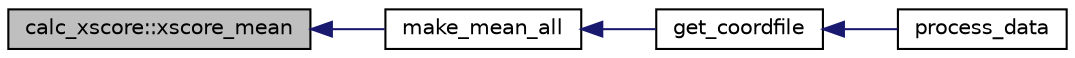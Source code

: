 digraph "calc_xscore::xscore_mean"
{
  edge [fontname="Helvetica",fontsize="10",labelfontname="Helvetica",labelfontsize="10"];
  node [fontname="Helvetica",fontsize="10",shape=record];
  rankdir="LR";
  Node1 [label="calc_xscore::xscore_mean",height=0.2,width=0.4,color="black", fillcolor="grey75", style="filled" fontcolor="black"];
  Node1 -> Node2 [dir="back",color="midnightblue",fontsize="10",style="solid",fontname="Helvetica"];
  Node2 [label="make_mean_all",height=0.2,width=0.4,color="black", fillcolor="white", style="filled",URL="$qcalc_8f90.html#a164c08954086777fab0abf50fc431b85"];
  Node2 -> Node3 [dir="back",color="midnightblue",fontsize="10",style="solid",fontname="Helvetica"];
  Node3 [label="get_coordfile",height=0.2,width=0.4,color="black", fillcolor="white", style="filled",URL="$qcalc_8f90.html#a1d82cd2a089e1e0ca370862a88297fad"];
  Node3 -> Node4 [dir="back",color="midnightblue",fontsize="10",style="solid",fontname="Helvetica"];
  Node4 [label="process_data",height=0.2,width=0.4,color="black", fillcolor="white", style="filled",URL="$qcalc_8f90.html#a7d2d447954fb385bdca4f228de92b1eb"];
}
